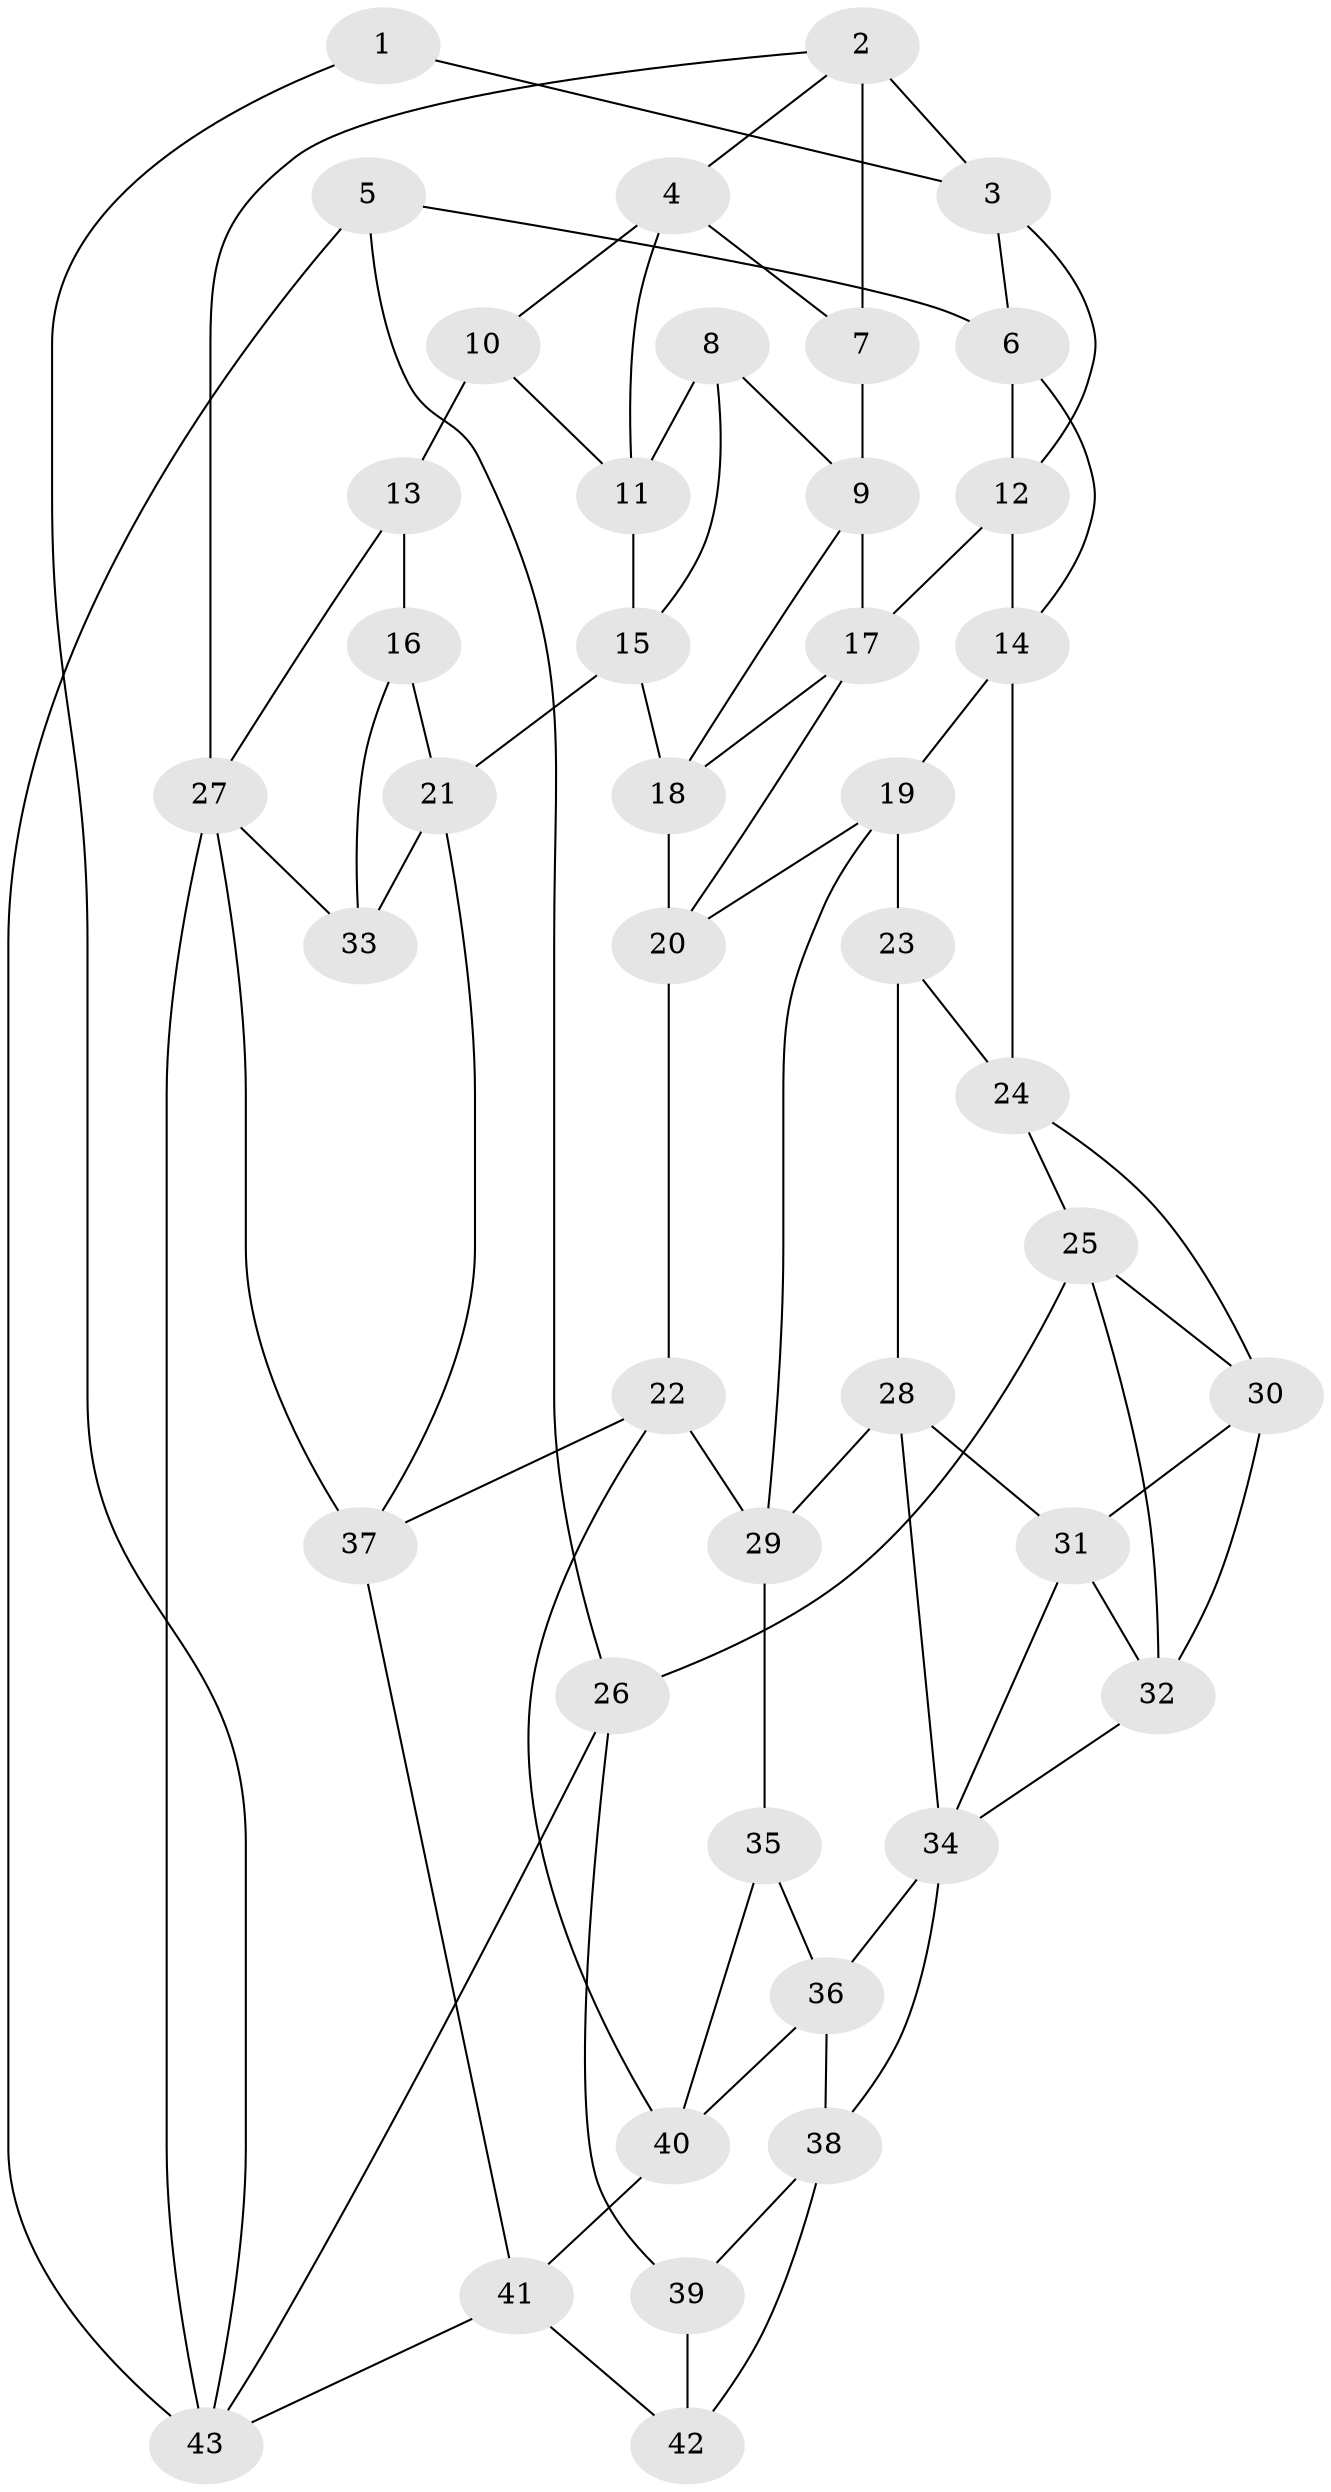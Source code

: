 // original degree distribution, {3: 0.03488372093023256, 4: 0.2441860465116279, 6: 0.2441860465116279, 5: 0.47674418604651164}
// Generated by graph-tools (version 1.1) at 2025/27/03/09/25 03:27:03]
// undirected, 43 vertices, 81 edges
graph export_dot {
graph [start="1"]
  node [color=gray90,style=filled];
  1;
  2;
  3;
  4;
  5;
  6;
  7;
  8;
  9;
  10;
  11;
  12;
  13;
  14;
  15;
  16;
  17;
  18;
  19;
  20;
  21;
  22;
  23;
  24;
  25;
  26;
  27;
  28;
  29;
  30;
  31;
  32;
  33;
  34;
  35;
  36;
  37;
  38;
  39;
  40;
  41;
  42;
  43;
  1 -- 3 [weight=1.0];
  1 -- 43 [weight=1.0];
  2 -- 3 [weight=1.0];
  2 -- 4 [weight=1.0];
  2 -- 7 [weight=2.0];
  2 -- 27 [weight=1.0];
  3 -- 6 [weight=1.0];
  3 -- 12 [weight=1.0];
  4 -- 7 [weight=1.0];
  4 -- 10 [weight=1.0];
  4 -- 11 [weight=1.0];
  5 -- 6 [weight=1.0];
  5 -- 26 [weight=1.0];
  5 -- 43 [weight=1.0];
  6 -- 12 [weight=1.0];
  6 -- 14 [weight=1.0];
  7 -- 9 [weight=1.0];
  8 -- 9 [weight=1.0];
  8 -- 11 [weight=1.0];
  8 -- 15 [weight=1.0];
  9 -- 17 [weight=1.0];
  9 -- 18 [weight=1.0];
  10 -- 11 [weight=1.0];
  10 -- 13 [weight=2.0];
  11 -- 15 [weight=1.0];
  12 -- 14 [weight=1.0];
  12 -- 17 [weight=1.0];
  13 -- 16 [weight=1.0];
  13 -- 27 [weight=1.0];
  14 -- 19 [weight=1.0];
  14 -- 24 [weight=1.0];
  15 -- 18 [weight=1.0];
  15 -- 21 [weight=1.0];
  16 -- 21 [weight=1.0];
  16 -- 33 [weight=1.0];
  17 -- 18 [weight=1.0];
  17 -- 20 [weight=1.0];
  18 -- 20 [weight=1.0];
  19 -- 20 [weight=1.0];
  19 -- 23 [weight=1.0];
  19 -- 29 [weight=1.0];
  20 -- 22 [weight=1.0];
  21 -- 33 [weight=1.0];
  21 -- 37 [weight=1.0];
  22 -- 29 [weight=1.0];
  22 -- 37 [weight=1.0];
  22 -- 40 [weight=1.0];
  23 -- 24 [weight=1.0];
  23 -- 28 [weight=1.0];
  24 -- 25 [weight=1.0];
  24 -- 30 [weight=1.0];
  25 -- 26 [weight=1.0];
  25 -- 30 [weight=1.0];
  25 -- 32 [weight=1.0];
  26 -- 39 [weight=1.0];
  26 -- 43 [weight=1.0];
  27 -- 33 [weight=1.0];
  27 -- 37 [weight=1.0];
  27 -- 43 [weight=2.0];
  28 -- 29 [weight=1.0];
  28 -- 31 [weight=1.0];
  28 -- 34 [weight=1.0];
  29 -- 35 [weight=1.0];
  30 -- 31 [weight=1.0];
  30 -- 32 [weight=1.0];
  31 -- 32 [weight=1.0];
  31 -- 34 [weight=1.0];
  32 -- 34 [weight=1.0];
  34 -- 36 [weight=1.0];
  34 -- 38 [weight=1.0];
  35 -- 36 [weight=1.0];
  35 -- 40 [weight=1.0];
  36 -- 38 [weight=1.0];
  36 -- 40 [weight=1.0];
  37 -- 41 [weight=1.0];
  38 -- 39 [weight=1.0];
  38 -- 42 [weight=1.0];
  39 -- 42 [weight=2.0];
  40 -- 41 [weight=1.0];
  41 -- 42 [weight=1.0];
  41 -- 43 [weight=1.0];
}
